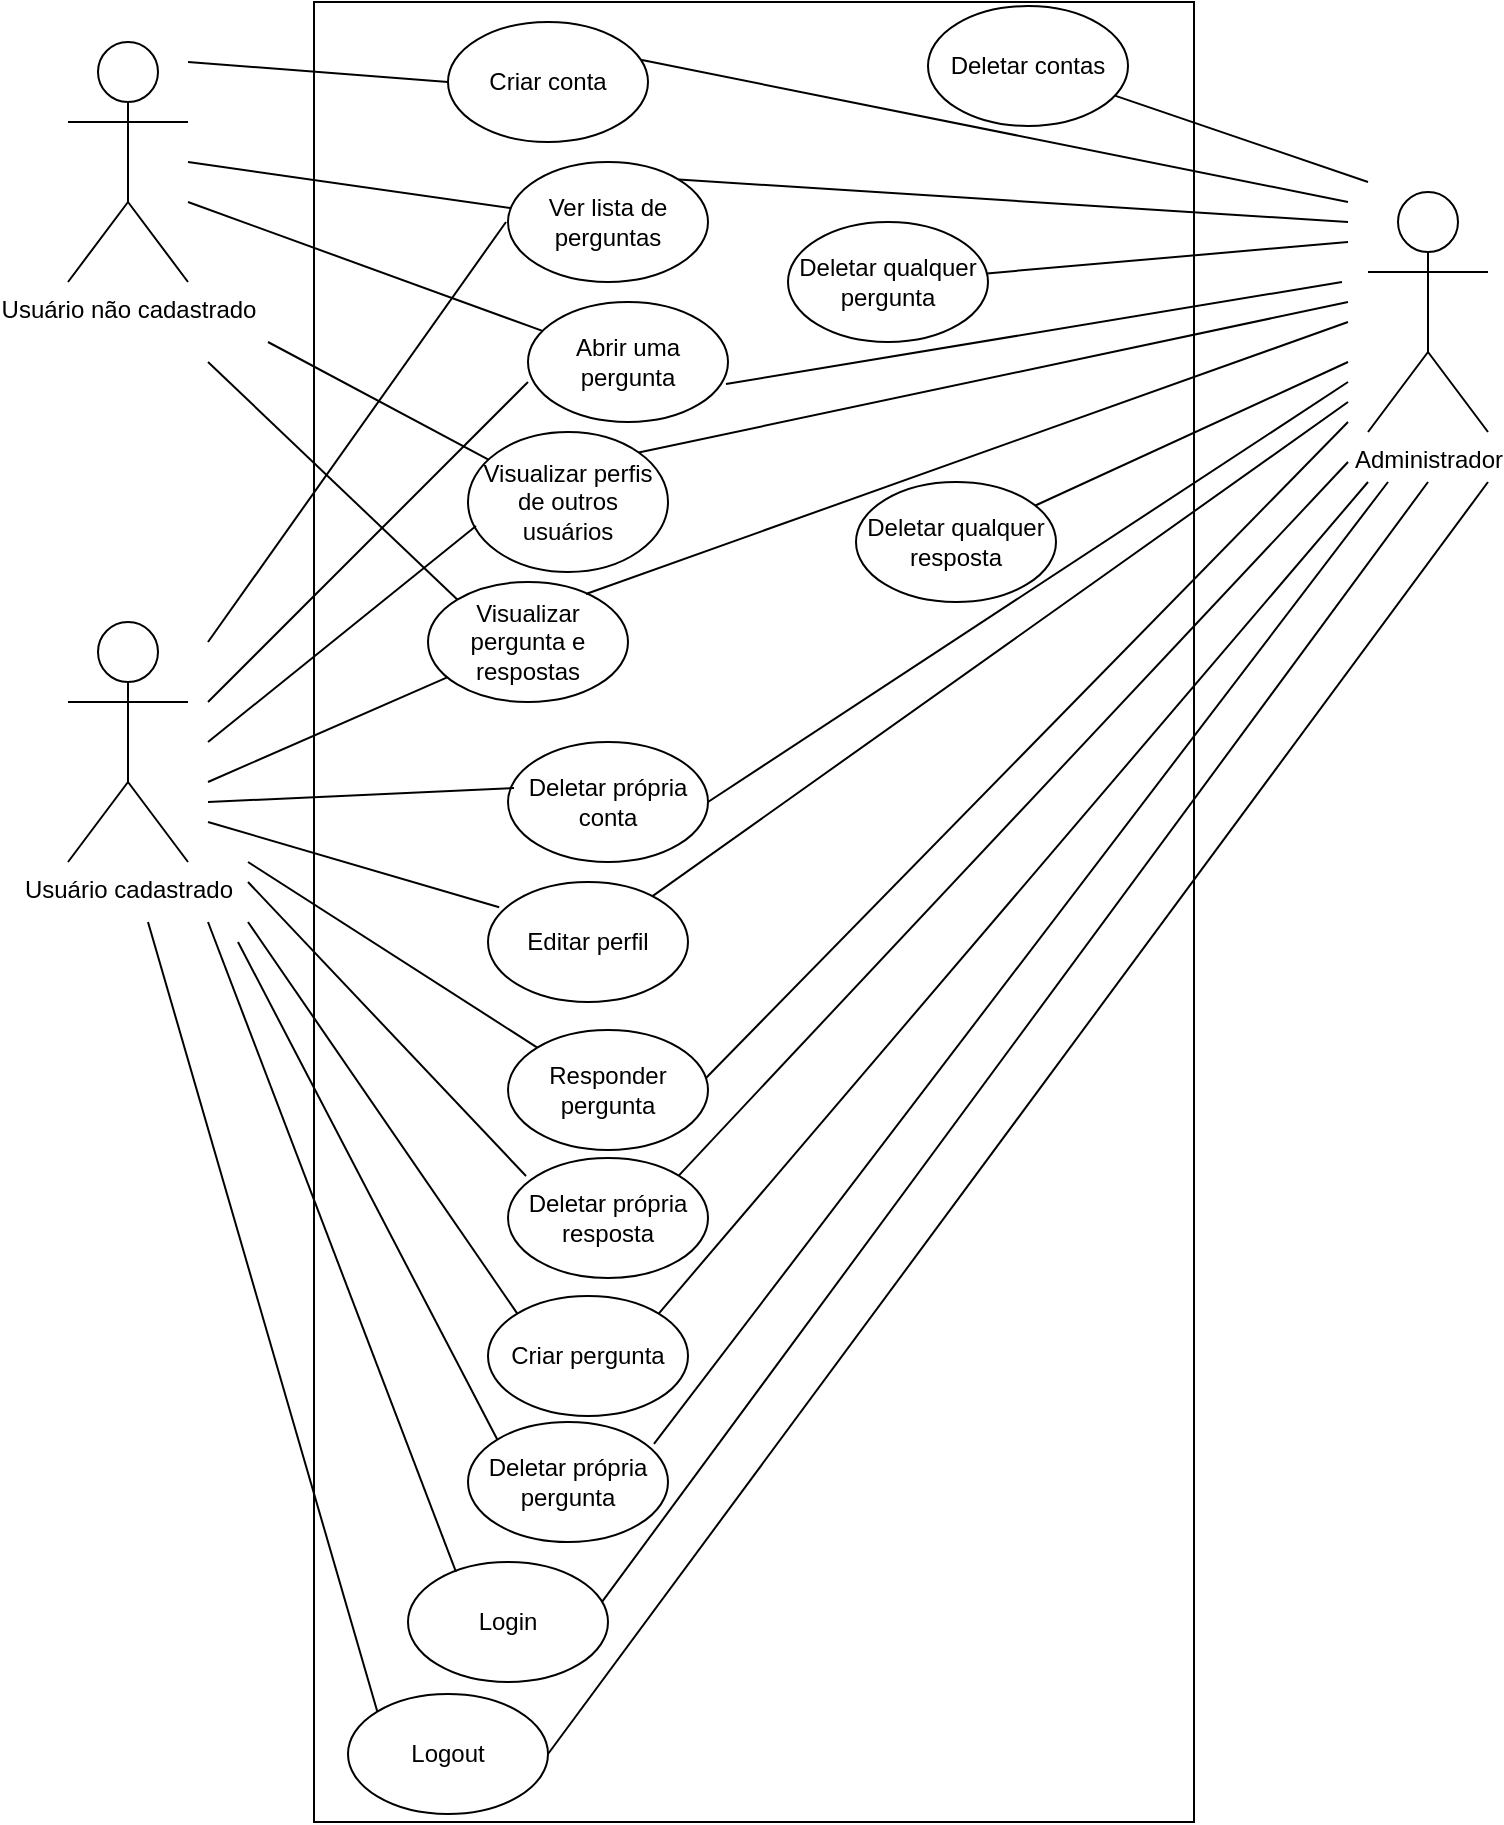 <mxfile version="10.7.3" type="device"><diagram id="2aL4CiyOGhKapkmBynL4" name="Page-1"><mxGraphModel dx="2100" dy="1130" grid="1" gridSize="10" guides="1" tooltips="1" connect="1" arrows="1" fold="1" page="1" pageScale="1" pageWidth="827" pageHeight="1169" math="0" shadow="0"><root><mxCell id="0"/><mxCell id="1" parent="0"/><mxCell id="_6hvtU2TzM9x3lTs17Cr-1" value="" style="rounded=0;whiteSpace=wrap;html=1;fillColor=none;" vertex="1" parent="1"><mxGeometry x="193" y="70" width="440" height="910" as="geometry"/></mxCell><mxCell id="_6hvtU2TzM9x3lTs17Cr-2" value="Usuário não cadastrado" style="shape=umlActor;verticalLabelPosition=bottom;labelBackgroundColor=#ffffff;verticalAlign=top;html=1;outlineConnect=0;fillColor=none;" vertex="1" parent="1"><mxGeometry x="70" y="90" width="60" height="120" as="geometry"/></mxCell><mxCell id="_6hvtU2TzM9x3lTs17Cr-3" value="Administrador" style="shape=umlActor;verticalLabelPosition=bottom;labelBackgroundColor=#ffffff;verticalAlign=top;html=1;outlineConnect=0;fillColor=none;" vertex="1" parent="1"><mxGeometry x="720" y="165" width="60" height="120" as="geometry"/></mxCell><mxCell id="_6hvtU2TzM9x3lTs17Cr-4" value="Criar conta" style="ellipse;whiteSpace=wrap;html=1;fillColor=none;" vertex="1" parent="1"><mxGeometry x="260" y="80" width="100" height="60" as="geometry"/></mxCell><mxCell id="_6hvtU2TzM9x3lTs17Cr-10" value="Usuário cadastrado" style="shape=umlActor;verticalLabelPosition=bottom;labelBackgroundColor=#ffffff;verticalAlign=top;html=1;outlineConnect=0;fillColor=none;" vertex="1" parent="1"><mxGeometry x="70" y="380" width="60" height="120" as="geometry"/></mxCell><mxCell id="_6hvtU2TzM9x3lTs17Cr-12" value="Ver lista de perguntas" style="ellipse;whiteSpace=wrap;html=1;fillColor=none;" vertex="1" parent="1"><mxGeometry x="290" y="150" width="100" height="60" as="geometry"/></mxCell><mxCell id="_6hvtU2TzM9x3lTs17Cr-13" value="Abrir uma pergunta" style="ellipse;whiteSpace=wrap;html=1;fillColor=none;" vertex="1" parent="1"><mxGeometry x="300" y="220" width="100" height="60" as="geometry"/></mxCell><mxCell id="_6hvtU2TzM9x3lTs17Cr-14" value="Visualizar pergunta e respostas" style="ellipse;whiteSpace=wrap;html=1;fillColor=none;" vertex="1" parent="1"><mxGeometry x="250" y="360" width="100" height="60" as="geometry"/></mxCell><mxCell id="_6hvtU2TzM9x3lTs17Cr-15" value="Deletar própria conta" style="ellipse;whiteSpace=wrap;html=1;fillColor=none;" vertex="1" parent="1"><mxGeometry x="290" y="440" width="100" height="60" as="geometry"/></mxCell><mxCell id="_6hvtU2TzM9x3lTs17Cr-16" value="Editar perfil" style="ellipse;whiteSpace=wrap;html=1;fillColor=none;" vertex="1" parent="1"><mxGeometry x="280" y="510" width="100" height="60" as="geometry"/></mxCell><mxCell id="_6hvtU2TzM9x3lTs17Cr-18" value="Responder pergunta" style="ellipse;whiteSpace=wrap;html=1;fillColor=none;" vertex="1" parent="1"><mxGeometry x="290" y="584" width="100" height="60" as="geometry"/></mxCell><mxCell id="_6hvtU2TzM9x3lTs17Cr-19" value="Criar pergunta" style="ellipse;whiteSpace=wrap;html=1;fillColor=none;" vertex="1" parent="1"><mxGeometry x="280" y="717" width="100" height="60" as="geometry"/></mxCell><mxCell id="_6hvtU2TzM9x3lTs17Cr-20" value="Login&lt;br&gt;" style="ellipse;whiteSpace=wrap;html=1;fillColor=none;" vertex="1" parent="1"><mxGeometry x="240" y="850" width="100" height="60" as="geometry"/></mxCell><mxCell id="_6hvtU2TzM9x3lTs17Cr-21" value="Logout" style="ellipse;whiteSpace=wrap;html=1;fillColor=none;" vertex="1" parent="1"><mxGeometry x="210" y="916" width="100" height="60" as="geometry"/></mxCell><mxCell id="_6hvtU2TzM9x3lTs17Cr-27" value="" style="endArrow=none;html=1;" edge="1" parent="1"><mxGeometry width="50" height="50" relative="1" as="geometry"><mxPoint x="130" y="100" as="sourcePoint"/><mxPoint x="260" y="110" as="targetPoint"/></mxGeometry></mxCell><mxCell id="_6hvtU2TzM9x3lTs17Cr-28" value="" style="endArrow=none;html=1;" edge="1" parent="1" target="_6hvtU2TzM9x3lTs17Cr-12"><mxGeometry width="50" height="50" relative="1" as="geometry"><mxPoint x="130" y="150" as="sourcePoint"/><mxPoint x="290" y="159" as="targetPoint"/></mxGeometry></mxCell><mxCell id="_6hvtU2TzM9x3lTs17Cr-29" value="" style="endArrow=none;html=1;" edge="1" parent="1" target="_6hvtU2TzM9x3lTs17Cr-13"><mxGeometry width="50" height="50" relative="1" as="geometry"><mxPoint x="130" y="170" as="sourcePoint"/><mxPoint x="310" y="275" as="targetPoint"/></mxGeometry></mxCell><mxCell id="_6hvtU2TzM9x3lTs17Cr-31" value="Visualizar perfis de outros usuários" style="ellipse;whiteSpace=wrap;html=1;fillColor=none;" vertex="1" parent="1"><mxGeometry x="270" y="285" width="100" height="70" as="geometry"/></mxCell><mxCell id="_6hvtU2TzM9x3lTs17Cr-32" value="" style="endArrow=none;html=1;" edge="1" parent="1" target="_6hvtU2TzM9x3lTs17Cr-31"><mxGeometry width="50" height="50" relative="1" as="geometry"><mxPoint x="170" y="240" as="sourcePoint"/><mxPoint x="290" y="300" as="targetPoint"/></mxGeometry></mxCell><mxCell id="_6hvtU2TzM9x3lTs17Cr-33" value="" style="endArrow=none;html=1;entryX=0;entryY=0;entryDx=0;entryDy=0;" edge="1" parent="1" target="_6hvtU2TzM9x3lTs17Cr-14"><mxGeometry width="50" height="50" relative="1" as="geometry"><mxPoint x="140" y="250" as="sourcePoint"/><mxPoint x="240" y="340" as="targetPoint"/></mxGeometry></mxCell><mxCell id="_6hvtU2TzM9x3lTs17Cr-35" value="" style="endArrow=none;html=1;" edge="1" parent="1"><mxGeometry width="50" height="50" relative="1" as="geometry"><mxPoint x="140" y="390" as="sourcePoint"/><mxPoint x="289" y="180" as="targetPoint"/></mxGeometry></mxCell><mxCell id="_6hvtU2TzM9x3lTs17Cr-36" value="" style="endArrow=none;html=1;" edge="1" parent="1"><mxGeometry width="50" height="50" relative="1" as="geometry"><mxPoint x="140" y="420" as="sourcePoint"/><mxPoint x="300" y="260" as="targetPoint"/></mxGeometry></mxCell><mxCell id="_6hvtU2TzM9x3lTs17Cr-37" value="" style="endArrow=none;html=1;entryX=0.04;entryY=0.671;entryDx=0;entryDy=0;entryPerimeter=0;" edge="1" parent="1" target="_6hvtU2TzM9x3lTs17Cr-31"><mxGeometry width="50" height="50" relative="1" as="geometry"><mxPoint x="140" y="440" as="sourcePoint"/><mxPoint x="290" y="320" as="targetPoint"/></mxGeometry></mxCell><mxCell id="_6hvtU2TzM9x3lTs17Cr-38" value="" style="endArrow=none;html=1;" edge="1" parent="1" target="_6hvtU2TzM9x3lTs17Cr-14"><mxGeometry width="50" height="50" relative="1" as="geometry"><mxPoint x="140" y="460" as="sourcePoint"/><mxPoint x="280" y="410" as="targetPoint"/></mxGeometry></mxCell><mxCell id="_6hvtU2TzM9x3lTs17Cr-39" value="" style="endArrow=none;html=1;entryX=0.03;entryY=0.383;entryDx=0;entryDy=0;entryPerimeter=0;" edge="1" parent="1" target="_6hvtU2TzM9x3lTs17Cr-15"><mxGeometry width="50" height="50" relative="1" as="geometry"><mxPoint x="140" y="470" as="sourcePoint"/><mxPoint x="280.1" y="457.675" as="targetPoint"/></mxGeometry></mxCell><mxCell id="_6hvtU2TzM9x3lTs17Cr-41" value="" style="endArrow=none;html=1;entryX=0;entryY=0;entryDx=0;entryDy=0;" edge="1" parent="1" target="_6hvtU2TzM9x3lTs17Cr-18"><mxGeometry width="50" height="50" relative="1" as="geometry"><mxPoint x="160" y="500" as="sourcePoint"/><mxPoint x="305" y="529" as="targetPoint"/></mxGeometry></mxCell><mxCell id="_6hvtU2TzM9x3lTs17Cr-42" value="" style="endArrow=none;html=1;entryX=0;entryY=0;entryDx=0;entryDy=0;" edge="1" parent="1" target="_6hvtU2TzM9x3lTs17Cr-19"><mxGeometry width="50" height="50" relative="1" as="geometry"><mxPoint x="160" y="530" as="sourcePoint"/><mxPoint x="315" y="539" as="targetPoint"/></mxGeometry></mxCell><mxCell id="_6hvtU2TzM9x3lTs17Cr-43" value="" style="endArrow=none;html=1;entryX=0.24;entryY=0.083;entryDx=0;entryDy=0;entryPerimeter=0;" edge="1" parent="1" target="_6hvtU2TzM9x3lTs17Cr-20"><mxGeometry width="50" height="50" relative="1" as="geometry"><mxPoint x="140" y="530" as="sourcePoint"/><mxPoint x="325" y="549" as="targetPoint"/></mxGeometry></mxCell><mxCell id="_6hvtU2TzM9x3lTs17Cr-45" value="" style="endArrow=none;html=1;entryX=0.056;entryY=0.21;entryDx=0;entryDy=0;entryPerimeter=0;" edge="1" parent="1" target="_6hvtU2TzM9x3lTs17Cr-16"><mxGeometry width="50" height="50" relative="1" as="geometry"><mxPoint x="140" y="480" as="sourcePoint"/><mxPoint x="303.2" y="473" as="targetPoint"/></mxGeometry></mxCell><mxCell id="_6hvtU2TzM9x3lTs17Cr-46" value="" style="endArrow=none;html=1;entryX=0;entryY=0;entryDx=0;entryDy=0;" edge="1" parent="1" target="_6hvtU2TzM9x3lTs17Cr-21"><mxGeometry width="50" height="50" relative="1" as="geometry"><mxPoint x="110" y="530" as="sourcePoint"/><mxPoint x="228" y="869" as="targetPoint"/></mxGeometry></mxCell><mxCell id="_6hvtU2TzM9x3lTs17Cr-47" value="Deletar contas" style="ellipse;whiteSpace=wrap;html=1;fillColor=none;" vertex="1" parent="1"><mxGeometry x="500" y="72" width="100" height="60" as="geometry"/></mxCell><mxCell id="_6hvtU2TzM9x3lTs17Cr-48" value="Deletar qualquer pergunta" style="ellipse;whiteSpace=wrap;html=1;fillColor=none;" vertex="1" parent="1"><mxGeometry x="430" y="180" width="100" height="60" as="geometry"/></mxCell><mxCell id="_6hvtU2TzM9x3lTs17Cr-49" value="Deletar qualquer resposta" style="ellipse;whiteSpace=wrap;html=1;fillColor=none;" vertex="1" parent="1"><mxGeometry x="464" y="310" width="100" height="60" as="geometry"/></mxCell><mxCell id="_6hvtU2TzM9x3lTs17Cr-50" value="Deletar própria pergunta" style="ellipse;whiteSpace=wrap;html=1;fillColor=none;" vertex="1" parent="1"><mxGeometry x="270" y="780" width="100" height="60" as="geometry"/></mxCell><mxCell id="_6hvtU2TzM9x3lTs17Cr-51" value="Deletar própria resposta" style="ellipse;whiteSpace=wrap;html=1;fillColor=none;" vertex="1" parent="1"><mxGeometry x="290" y="648" width="100" height="60" as="geometry"/></mxCell><mxCell id="_6hvtU2TzM9x3lTs17Cr-52" value="" style="endArrow=none;html=1;entryX=0.09;entryY=0.15;entryDx=0;entryDy=0;entryPerimeter=0;" edge="1" parent="1" target="_6hvtU2TzM9x3lTs17Cr-51"><mxGeometry width="50" height="50" relative="1" as="geometry"><mxPoint x="160" y="510" as="sourcePoint"/><mxPoint x="310" y="630.5" as="targetPoint"/></mxGeometry></mxCell><mxCell id="_6hvtU2TzM9x3lTs17Cr-53" value="" style="endArrow=none;html=1;entryX=0;entryY=0;entryDx=0;entryDy=0;" edge="1" parent="1" target="_6hvtU2TzM9x3lTs17Cr-50"><mxGeometry width="50" height="50" relative="1" as="geometry"><mxPoint x="155" y="540" as="sourcePoint"/><mxPoint x="290" y="747" as="targetPoint"/></mxGeometry></mxCell><mxCell id="_6hvtU2TzM9x3lTs17Cr-54" value="" style="endArrow=none;html=1;" edge="1" parent="1" source="_6hvtU2TzM9x3lTs17Cr-47"><mxGeometry width="50" height="50" relative="1" as="geometry"><mxPoint x="580" y="110" as="sourcePoint"/><mxPoint x="720" y="160" as="targetPoint"/></mxGeometry></mxCell><mxCell id="_6hvtU2TzM9x3lTs17Cr-55" value="" style="endArrow=none;html=1;exitX=0.97;exitY=0.317;exitDx=0;exitDy=0;exitPerimeter=0;" edge="1" parent="1" source="_6hvtU2TzM9x3lTs17Cr-4"><mxGeometry width="50" height="50" relative="1" as="geometry"><mxPoint x="440" y="140" as="sourcePoint"/><mxPoint x="710" y="170" as="targetPoint"/></mxGeometry></mxCell><mxCell id="_6hvtU2TzM9x3lTs17Cr-57" value="" style="endArrow=none;html=1;exitX=1;exitY=0;exitDx=0;exitDy=0;" edge="1" parent="1" source="_6hvtU2TzM9x3lTs17Cr-12"><mxGeometry width="50" height="50" relative="1" as="geometry"><mxPoint x="453.465" y="149.829" as="sourcePoint"/><mxPoint x="710" y="180" as="targetPoint"/></mxGeometry></mxCell><mxCell id="_6hvtU2TzM9x3lTs17Cr-58" value="" style="endArrow=none;html=1;" edge="1" parent="1" source="_6hvtU2TzM9x3lTs17Cr-48"><mxGeometry width="50" height="50" relative="1" as="geometry"><mxPoint x="613.465" y="136.829" as="sourcePoint"/><mxPoint x="710" y="190" as="targetPoint"/></mxGeometry></mxCell><mxCell id="_6hvtU2TzM9x3lTs17Cr-59" value="" style="endArrow=none;html=1;exitX=0.99;exitY=0.683;exitDx=0;exitDy=0;exitPerimeter=0;" edge="1" parent="1" source="_6hvtU2TzM9x3lTs17Cr-13"><mxGeometry width="50" height="50" relative="1" as="geometry"><mxPoint x="579.965" y="219.829" as="sourcePoint"/><mxPoint x="707" y="210" as="targetPoint"/></mxGeometry></mxCell><mxCell id="_6hvtU2TzM9x3lTs17Cr-60" value="" style="endArrow=none;html=1;exitX=1;exitY=0;exitDx=0;exitDy=0;" edge="1" parent="1" source="_6hvtU2TzM9x3lTs17Cr-31"><mxGeometry width="50" height="50" relative="1" as="geometry"><mxPoint x="633.465" y="156.829" as="sourcePoint"/><mxPoint x="710" y="220" as="targetPoint"/></mxGeometry></mxCell><mxCell id="_6hvtU2TzM9x3lTs17Cr-61" value="" style="endArrow=none;html=1;exitX=0.79;exitY=0.1;exitDx=0;exitDy=0;exitPerimeter=0;" edge="1" parent="1" source="_6hvtU2TzM9x3lTs17Cr-14"><mxGeometry width="50" height="50" relative="1" as="geometry"><mxPoint x="335" y="369" as="sourcePoint"/><mxPoint x="710" y="230" as="targetPoint"/></mxGeometry></mxCell><mxCell id="_6hvtU2TzM9x3lTs17Cr-62" value="" style="endArrow=none;html=1;" edge="1" parent="1" source="_6hvtU2TzM9x3lTs17Cr-49"><mxGeometry width="50" height="50" relative="1" as="geometry"><mxPoint x="653.465" y="176.829" as="sourcePoint"/><mxPoint x="710" y="250" as="targetPoint"/></mxGeometry></mxCell><mxCell id="_6hvtU2TzM9x3lTs17Cr-63" value="" style="endArrow=none;html=1;exitX=1;exitY=0.5;exitDx=0;exitDy=0;" edge="1" parent="1" source="_6hvtU2TzM9x3lTs17Cr-15"><mxGeometry width="50" height="50" relative="1" as="geometry"><mxPoint x="663.465" y="186.829" as="sourcePoint"/><mxPoint x="710" y="260" as="targetPoint"/></mxGeometry></mxCell><mxCell id="_6hvtU2TzM9x3lTs17Cr-64" value="" style="endArrow=none;html=1;" edge="1" parent="1" source="_6hvtU2TzM9x3lTs17Cr-16"><mxGeometry width="50" height="50" relative="1" as="geometry"><mxPoint x="578.411" y="330.794" as="sourcePoint"/><mxPoint x="710" y="270" as="targetPoint"/></mxGeometry></mxCell><mxCell id="_6hvtU2TzM9x3lTs17Cr-65" value="" style="endArrow=none;html=1;exitX=0.99;exitY=0.4;exitDx=0;exitDy=0;exitPerimeter=0;" edge="1" parent="1" source="_6hvtU2TzM9x3lTs17Cr-18"><mxGeometry width="50" height="50" relative="1" as="geometry"><mxPoint x="588.411" y="340.794" as="sourcePoint"/><mxPoint x="710" y="280" as="targetPoint"/></mxGeometry></mxCell><mxCell id="_6hvtU2TzM9x3lTs17Cr-66" value="" style="endArrow=none;html=1;exitX=1;exitY=0;exitDx=0;exitDy=0;" edge="1" parent="1" source="_6hvtU2TzM9x3lTs17Cr-51"><mxGeometry width="50" height="50" relative="1" as="geometry"><mxPoint x="598.411" y="350.794" as="sourcePoint"/><mxPoint x="710" y="300" as="targetPoint"/></mxGeometry></mxCell><mxCell id="_6hvtU2TzM9x3lTs17Cr-67" value="" style="endArrow=none;html=1;exitX=1;exitY=0;exitDx=0;exitDy=0;" edge="1" parent="1" source="_6hvtU2TzM9x3lTs17Cr-19"><mxGeometry width="50" height="50" relative="1" as="geometry"><mxPoint x="608.411" y="360.794" as="sourcePoint"/><mxPoint x="720" y="310" as="targetPoint"/></mxGeometry></mxCell><mxCell id="_6hvtU2TzM9x3lTs17Cr-68" value="" style="endArrow=none;html=1;exitX=0.93;exitY=0.183;exitDx=0;exitDy=0;exitPerimeter=0;" edge="1" parent="1" source="_6hvtU2TzM9x3lTs17Cr-50"><mxGeometry width="50" height="50" relative="1" as="geometry"><mxPoint x="399.911" y="839.794" as="sourcePoint"/><mxPoint x="730" y="310" as="targetPoint"/></mxGeometry></mxCell><mxCell id="_6hvtU2TzM9x3lTs17Cr-69" value="" style="endArrow=none;html=1;exitX=0.97;exitY=0.333;exitDx=0;exitDy=0;exitPerimeter=0;" edge="1" parent="1" source="_6hvtU2TzM9x3lTs17Cr-20"><mxGeometry width="50" height="50" relative="1" as="geometry"><mxPoint x="369.911" y="909.794" as="sourcePoint"/><mxPoint x="750" y="310" as="targetPoint"/></mxGeometry></mxCell><mxCell id="_6hvtU2TzM9x3lTs17Cr-70" value="" style="endArrow=none;html=1;exitX=1;exitY=0.5;exitDx=0;exitDy=0;" edge="1" parent="1" source="_6hvtU2TzM9x3lTs17Cr-21"><mxGeometry width="50" height="50" relative="1" as="geometry"><mxPoint x="419.911" y="859.794" as="sourcePoint"/><mxPoint x="780" y="310" as="targetPoint"/></mxGeometry></mxCell></root></mxGraphModel></diagram></mxfile>